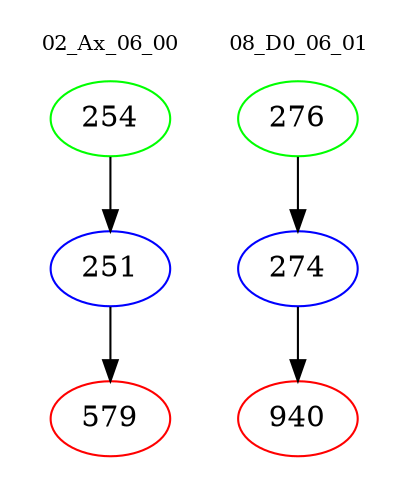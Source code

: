 digraph{
subgraph cluster_0 {
color = white
label = "02_Ax_06_00";
fontsize=10;
T0_254 [label="254", color="green"]
T0_254 -> T0_251 [color="black"]
T0_251 [label="251", color="blue"]
T0_251 -> T0_579 [color="black"]
T0_579 [label="579", color="red"]
}
subgraph cluster_1 {
color = white
label = "08_D0_06_01";
fontsize=10;
T1_276 [label="276", color="green"]
T1_276 -> T1_274 [color="black"]
T1_274 [label="274", color="blue"]
T1_274 -> T1_940 [color="black"]
T1_940 [label="940", color="red"]
}
}
